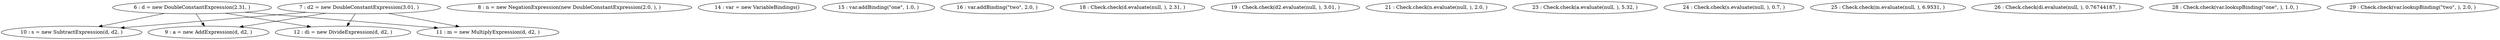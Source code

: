 digraph G {
"6 : d = new DoubleConstantExpression(2.31, )"
"6 : d = new DoubleConstantExpression(2.31, )" -> "12 : di = new DivideExpression(d, d2, )"
"6 : d = new DoubleConstantExpression(2.31, )" -> "11 : m = new MultiplyExpression(d, d2, )"
"6 : d = new DoubleConstantExpression(2.31, )" -> "10 : s = new SubtractExpression(d, d2, )"
"6 : d = new DoubleConstantExpression(2.31, )" -> "9 : a = new AddExpression(d, d2, )"
"7 : d2 = new DoubleConstantExpression(3.01, )"
"7 : d2 = new DoubleConstantExpression(3.01, )" -> "12 : di = new DivideExpression(d, d2, )"
"7 : d2 = new DoubleConstantExpression(3.01, )" -> "11 : m = new MultiplyExpression(d, d2, )"
"7 : d2 = new DoubleConstantExpression(3.01, )" -> "10 : s = new SubtractExpression(d, d2, )"
"7 : d2 = new DoubleConstantExpression(3.01, )" -> "9 : a = new AddExpression(d, d2, )"
"8 : n = new NegationExpression(new DoubleConstantExpression(2.0, ), )"
"9 : a = new AddExpression(d, d2, )"
"10 : s = new SubtractExpression(d, d2, )"
"11 : m = new MultiplyExpression(d, d2, )"
"12 : di = new DivideExpression(d, d2, )"
"14 : var = new VariableBindings()"
"15 : var.addBinding(\"one\", 1.0, )"
"16 : var.addBinding(\"two\", 2.0, )"
"18 : Check.check(d.evaluate(null, ), 2.31, )"
"19 : Check.check(d2.evaluate(null, ), 3.01, )"
"21 : Check.check(n.evaluate(null, ), 2.0, )"
"23 : Check.check(a.evaluate(null, ), 5.32, )"
"24 : Check.check(s.evaluate(null, ), 0.7, )"
"25 : Check.check(m.evaluate(null, ), 6.9531, )"
"26 : Check.check(di.evaluate(null, ), 0.76744187, )"
"28 : Check.check(var.lookupBinding(\"one\", ), 1.0, )"
"29 : Check.check(var.lookupBinding(\"two\", ), 2.0, )"
}